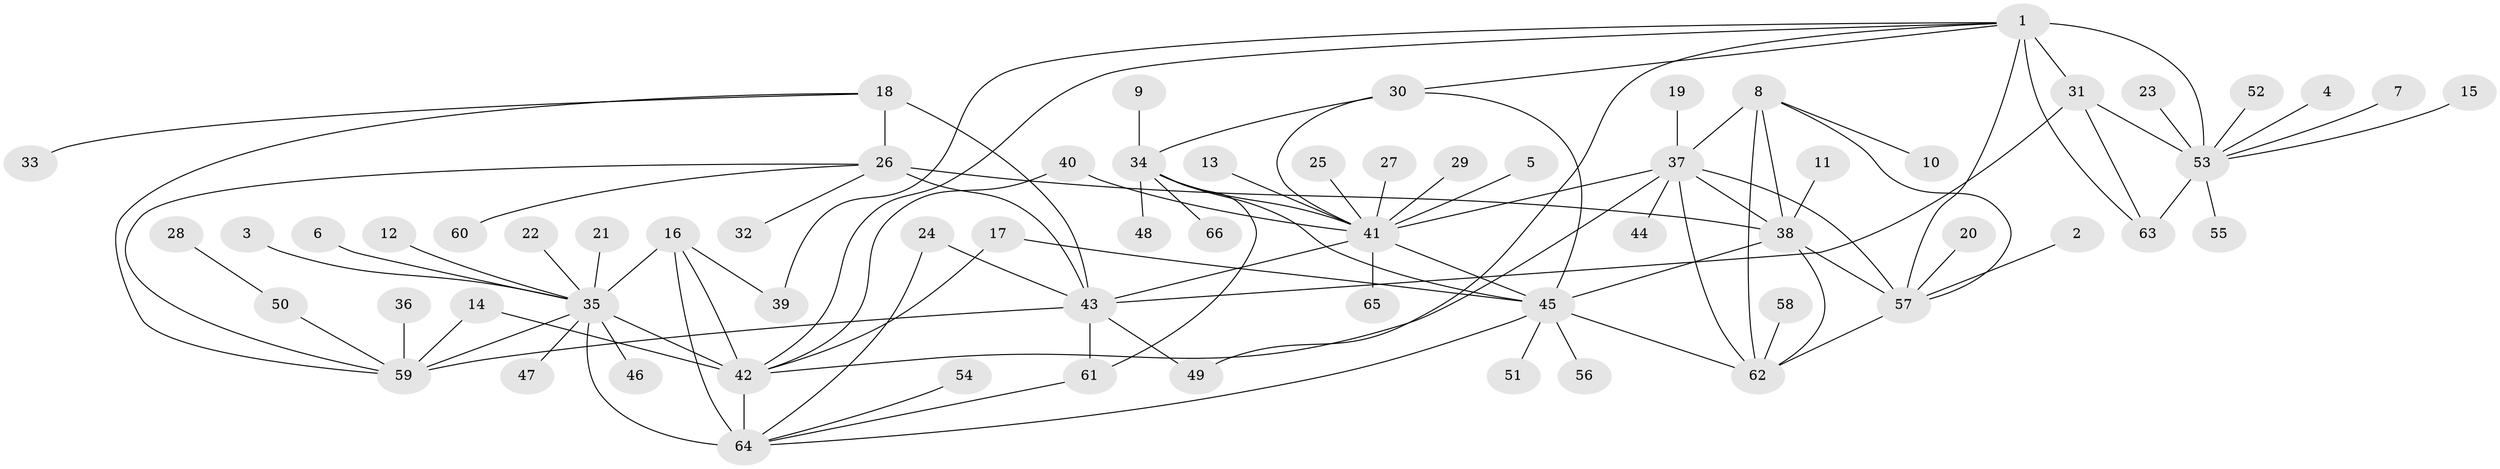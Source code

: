 // original degree distribution, {10: 0.05384615384615385, 7: 0.06153846153846154, 8: 0.038461538461538464, 5: 0.03076923076923077, 11: 0.007692307692307693, 17: 0.007692307692307693, 9: 0.015384615384615385, 12: 0.007692307692307693, 6: 0.007692307692307693, 13: 0.007692307692307693, 2: 0.16153846153846155, 3: 0.023076923076923078, 1: 0.5692307692307692, 4: 0.007692307692307693}
// Generated by graph-tools (version 1.1) at 2025/02/03/09/25 03:02:35]
// undirected, 66 vertices, 99 edges
graph export_dot {
graph [start="1"]
  node [color=gray90,style=filled];
  1;
  2;
  3;
  4;
  5;
  6;
  7;
  8;
  9;
  10;
  11;
  12;
  13;
  14;
  15;
  16;
  17;
  18;
  19;
  20;
  21;
  22;
  23;
  24;
  25;
  26;
  27;
  28;
  29;
  30;
  31;
  32;
  33;
  34;
  35;
  36;
  37;
  38;
  39;
  40;
  41;
  42;
  43;
  44;
  45;
  46;
  47;
  48;
  49;
  50;
  51;
  52;
  53;
  54;
  55;
  56;
  57;
  58;
  59;
  60;
  61;
  62;
  63;
  64;
  65;
  66;
  1 -- 30 [weight=1.0];
  1 -- 31 [weight=3.0];
  1 -- 39 [weight=1.0];
  1 -- 42 [weight=1.0];
  1 -- 49 [weight=1.0];
  1 -- 53 [weight=3.0];
  1 -- 57 [weight=1.0];
  1 -- 63 [weight=3.0];
  2 -- 57 [weight=1.0];
  3 -- 35 [weight=1.0];
  4 -- 53 [weight=1.0];
  5 -- 41 [weight=1.0];
  6 -- 35 [weight=1.0];
  7 -- 53 [weight=1.0];
  8 -- 10 [weight=1.0];
  8 -- 37 [weight=1.0];
  8 -- 38 [weight=1.0];
  8 -- 57 [weight=1.0];
  8 -- 62 [weight=2.0];
  9 -- 34 [weight=1.0];
  11 -- 38 [weight=1.0];
  12 -- 35 [weight=1.0];
  13 -- 41 [weight=1.0];
  14 -- 42 [weight=1.0];
  14 -- 59 [weight=1.0];
  15 -- 53 [weight=1.0];
  16 -- 35 [weight=4.0];
  16 -- 39 [weight=1.0];
  16 -- 42 [weight=2.0];
  16 -- 64 [weight=2.0];
  17 -- 42 [weight=1.0];
  17 -- 45 [weight=1.0];
  18 -- 26 [weight=2.0];
  18 -- 33 [weight=1.0];
  18 -- 43 [weight=4.0];
  18 -- 59 [weight=2.0];
  19 -- 37 [weight=1.0];
  20 -- 57 [weight=1.0];
  21 -- 35 [weight=1.0];
  22 -- 35 [weight=1.0];
  23 -- 53 [weight=1.0];
  24 -- 43 [weight=1.0];
  24 -- 64 [weight=1.0];
  25 -- 41 [weight=1.0];
  26 -- 32 [weight=1.0];
  26 -- 38 [weight=1.0];
  26 -- 43 [weight=2.0];
  26 -- 59 [weight=1.0];
  26 -- 60 [weight=1.0];
  27 -- 41 [weight=1.0];
  28 -- 50 [weight=1.0];
  29 -- 41 [weight=1.0];
  30 -- 34 [weight=2.0];
  30 -- 41 [weight=1.0];
  30 -- 45 [weight=2.0];
  31 -- 43 [weight=1.0];
  31 -- 53 [weight=1.0];
  31 -- 63 [weight=1.0];
  34 -- 41 [weight=2.0];
  34 -- 45 [weight=4.0];
  34 -- 48 [weight=1.0];
  34 -- 61 [weight=1.0];
  34 -- 66 [weight=1.0];
  35 -- 42 [weight=2.0];
  35 -- 46 [weight=1.0];
  35 -- 47 [weight=1.0];
  35 -- 59 [weight=1.0];
  35 -- 64 [weight=2.0];
  36 -- 59 [weight=1.0];
  37 -- 38 [weight=1.0];
  37 -- 41 [weight=2.0];
  37 -- 42 [weight=1.0];
  37 -- 44 [weight=1.0];
  37 -- 57 [weight=1.0];
  37 -- 62 [weight=2.0];
  38 -- 45 [weight=1.0];
  38 -- 57 [weight=1.0];
  38 -- 62 [weight=2.0];
  40 -- 41 [weight=1.0];
  40 -- 42 [weight=1.0];
  41 -- 43 [weight=1.0];
  41 -- 45 [weight=2.0];
  41 -- 65 [weight=1.0];
  42 -- 64 [weight=1.0];
  43 -- 49 [weight=1.0];
  43 -- 59 [weight=2.0];
  43 -- 61 [weight=1.0];
  45 -- 51 [weight=1.0];
  45 -- 56 [weight=1.0];
  45 -- 62 [weight=1.0];
  45 -- 64 [weight=1.0];
  50 -- 59 [weight=1.0];
  52 -- 53 [weight=1.0];
  53 -- 55 [weight=1.0];
  53 -- 63 [weight=1.0];
  54 -- 64 [weight=1.0];
  57 -- 62 [weight=2.0];
  58 -- 62 [weight=1.0];
  61 -- 64 [weight=1.0];
}
